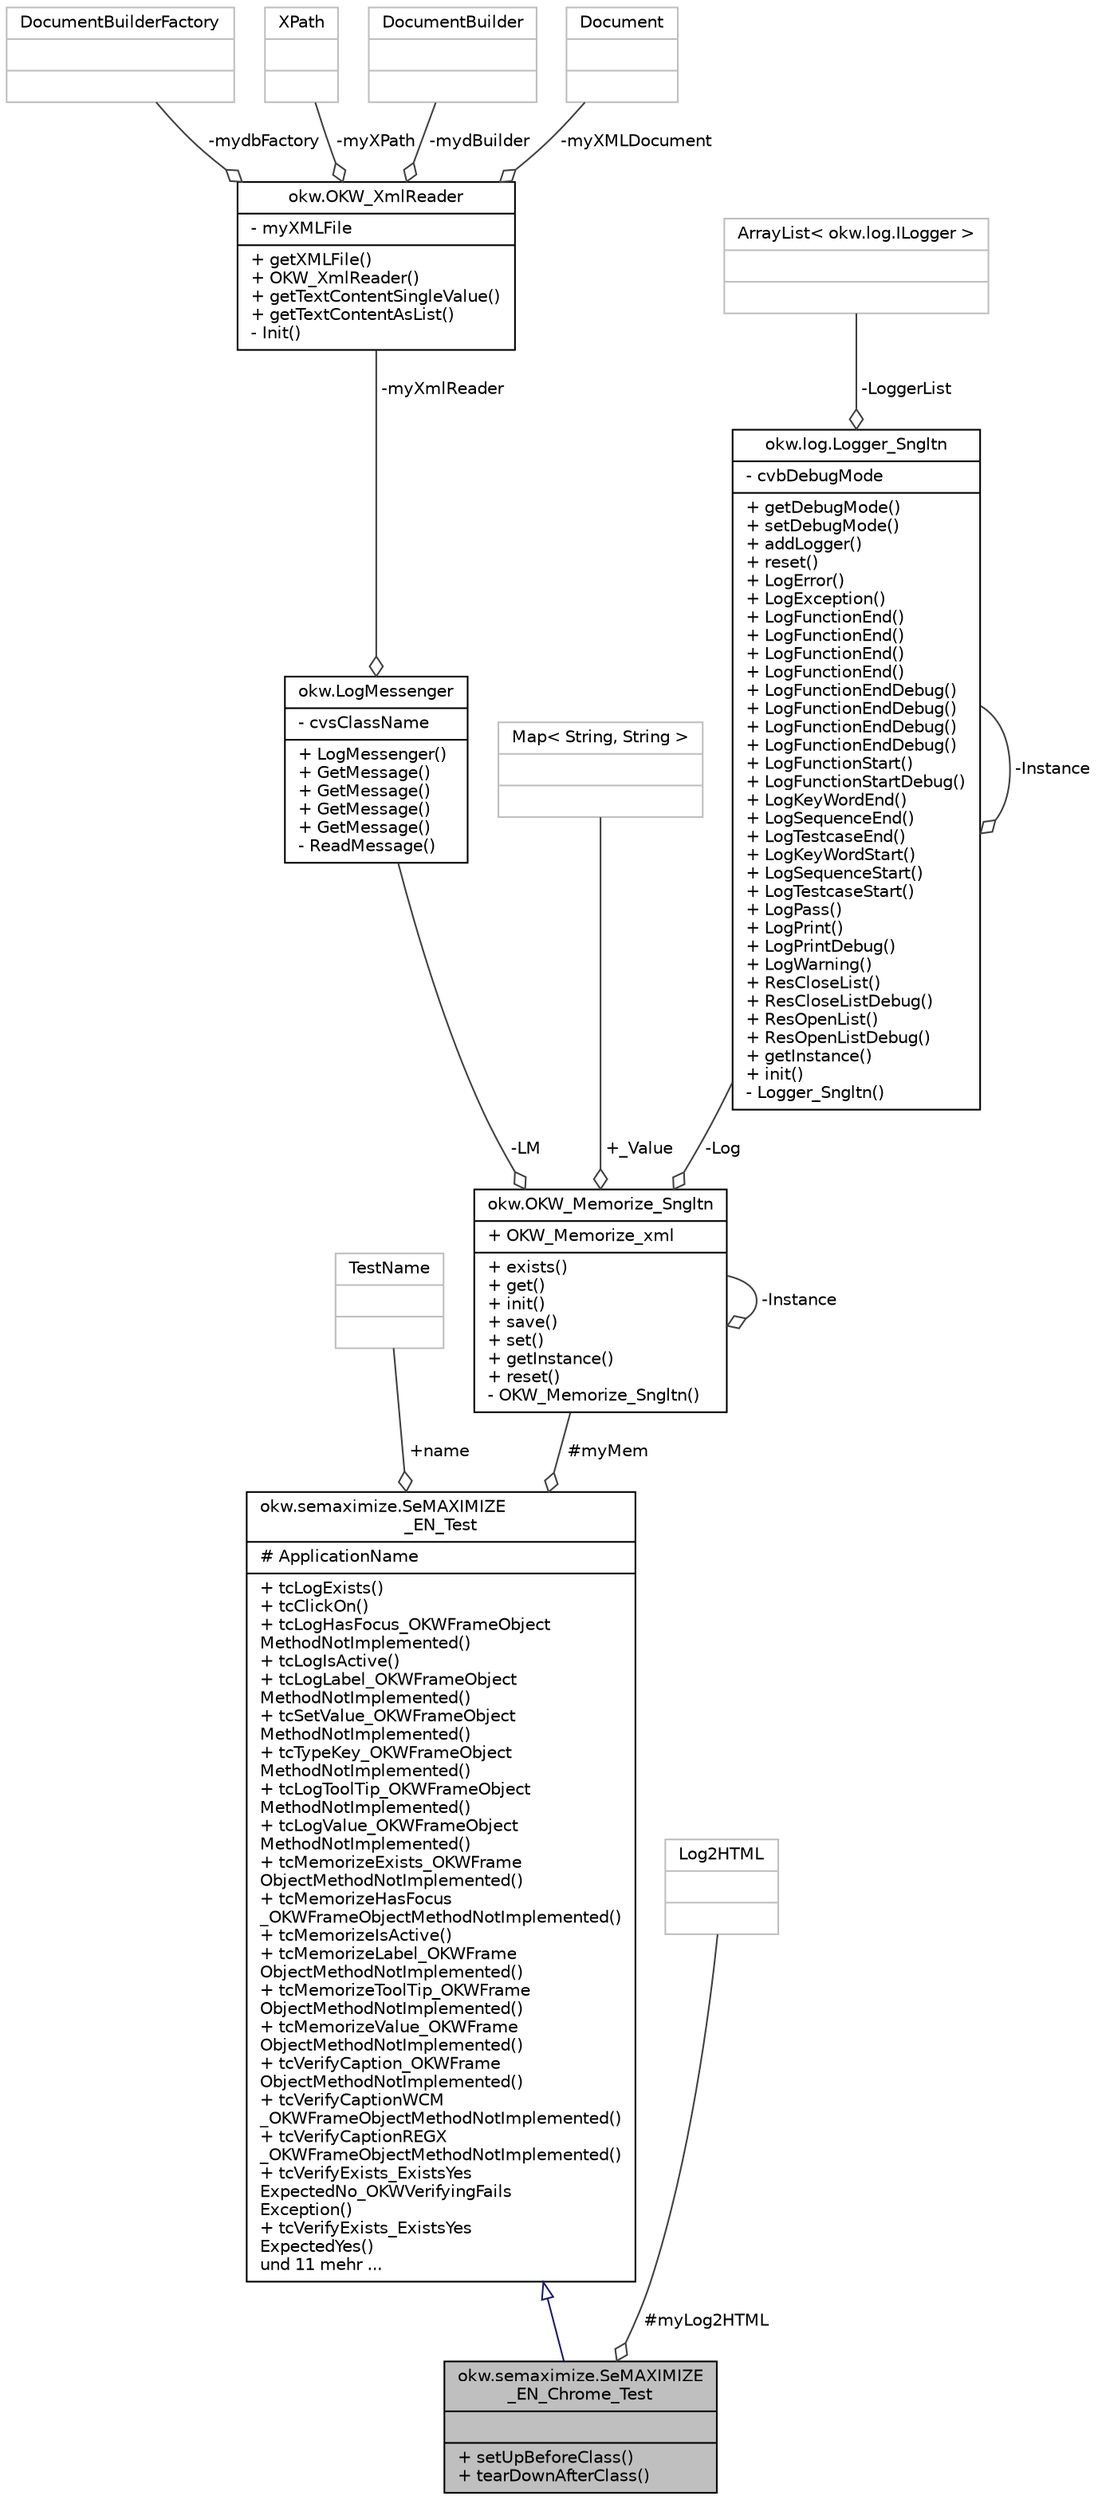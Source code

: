 digraph "okw.semaximize.SeMAXIMIZE_EN_Chrome_Test"
{
 // INTERACTIVE_SVG=YES
 // LATEX_PDF_SIZE
  edge [fontname="Helvetica",fontsize="10",labelfontname="Helvetica",labelfontsize="10"];
  node [fontname="Helvetica",fontsize="10",shape=record];
  Node2 [label="{okw.semaximize.SeMAXIMIZE\l_EN_Chrome_Test\n||+ setUpBeforeClass()\l+ tearDownAfterClass()\l}",height=0.2,width=0.4,color="black", fillcolor="grey75", style="filled", fontcolor="black",tooltip=" "];
  Node3 -> Node2 [dir="back",color="midnightblue",fontsize="10",style="solid",arrowtail="onormal",fontname="Helvetica"];
  Node3 [label="{okw.semaximize.SeMAXIMIZE\l_EN_Test\n|# ApplicationName\l|+ tcLogExists()\l+ tcClickOn()\l+ tcLogHasFocus_OKWFrameObject\lMethodNotImplemented()\l+ tcLogIsActive()\l+ tcLogLabel_OKWFrameObject\lMethodNotImplemented()\l+ tcSetValue_OKWFrameObject\lMethodNotImplemented()\l+ tcTypeKey_OKWFrameObject\lMethodNotImplemented()\l+ tcLogToolTip_OKWFrameObject\lMethodNotImplemented()\l+ tcLogValue_OKWFrameObject\lMethodNotImplemented()\l+ tcMemorizeExists_OKWFrame\lObjectMethodNotImplemented()\l+ tcMemorizeHasFocus\l_OKWFrameObjectMethodNotImplemented()\l+ tcMemorizeIsActive()\l+ tcMemorizeLabel_OKWFrame\lObjectMethodNotImplemented()\l+ tcMemorizeToolTip_OKWFrame\lObjectMethodNotImplemented()\l+ tcMemorizeValue_OKWFrame\lObjectMethodNotImplemented()\l+ tcVerifyCaption_OKWFrame\lObjectMethodNotImplemented()\l+ tcVerifyCaptionWCM\l_OKWFrameObjectMethodNotImplemented()\l+ tcVerifyCaptionREGX\l_OKWFrameObjectMethodNotImplemented()\l+ tcVerifyExists_ExistsYes\lExpectedNo_OKWVerifyingFails\lException()\l+ tcVerifyExists_ExistsYes\lExpectedYes()\lund 11 mehr ...\l}",height=0.2,width=0.4,color="black", fillcolor="white", style="filled",URL="$classokw_1_1semaximize_1_1_se_m_a_x_i_m_i_z_e___e_n___test.html",tooltip="Basisklasse für die MAXIMIZE Testfälle zur Ableitung von Browser-Testfällen."];
  Node4 -> Node3 [color="grey25",fontsize="10",style="solid",label=" +name" ,arrowhead="odiamond",fontname="Helvetica"];
  Node4 [label="{TestName\n||}",height=0.2,width=0.4,color="grey75", fillcolor="white", style="filled",tooltip=" "];
  Node5 -> Node3 [color="grey25",fontsize="10",style="solid",label=" #myMem" ,arrowhead="odiamond",fontname="Helvetica"];
  Node5 [label="{okw.OKW_Memorize_Sngltn\n|+ OKW_Memorize_xml\l|+ exists()\l+ get()\l+ init()\l+ save()\l+ set()\l+ getInstance()\l+ reset()\l- OKW_Memorize_Sngltn()\l}",height=0.2,width=0.4,color="black", fillcolor="white", style="filled",URL="$classokw_1_1_o_k_w___memorize___sngltn.html",tooltip="OKW_Memorize ist die Speicher-Klasse hinter den Merke*-Schlüsselwörter."];
  Node6 -> Node5 [color="grey25",fontsize="10",style="solid",label=" -LM" ,arrowhead="odiamond",fontname="Helvetica"];
  Node6 [label="{okw.LogMessenger\n|- cvsClassName\l|+ LogMessenger()\l+ GetMessage()\l+ GetMessage()\l+ GetMessage()\l+ GetMessage()\l- ReadMessage()\l}",height=0.2,width=0.4,color="black", fillcolor="white", style="filled",URL="$classokw_1_1_log_messenger.html",tooltip="LogMessenger liest Log-Meldungen sprachspezifisch für die im Konstruktor gegeben Klasse aus der Zugeh..."];
  Node7 -> Node6 [color="grey25",fontsize="10",style="solid",label=" -myXmlReader" ,arrowhead="odiamond",fontname="Helvetica"];
  Node7 [label="{okw.OKW_XmlReader\n|- myXMLFile\l|+ getXMLFile()\l+ OKW_XmlReader()\l+ getTextContentSingleValue()\l+ getTextContentAsList()\l- Init()\l}",height=0.2,width=0.4,color="black", fillcolor="white", style="filled",URL="$classokw_1_1_o_k_w___xml_reader.html",tooltip=" "];
  Node8 -> Node7 [color="grey25",fontsize="10",style="solid",label=" -mydbFactory" ,arrowhead="odiamond",fontname="Helvetica"];
  Node8 [label="{DocumentBuilderFactory\n||}",height=0.2,width=0.4,color="grey75", fillcolor="white", style="filled",tooltip=" "];
  Node9 -> Node7 [color="grey25",fontsize="10",style="solid",label=" -myXPath" ,arrowhead="odiamond",fontname="Helvetica"];
  Node9 [label="{XPath\n||}",height=0.2,width=0.4,color="grey75", fillcolor="white", style="filled",tooltip=" "];
  Node10 -> Node7 [color="grey25",fontsize="10",style="solid",label=" -mydBuilder" ,arrowhead="odiamond",fontname="Helvetica"];
  Node10 [label="{DocumentBuilder\n||}",height=0.2,width=0.4,color="grey75", fillcolor="white", style="filled",tooltip=" "];
  Node11 -> Node7 [color="grey25",fontsize="10",style="solid",label=" -myXMLDocument" ,arrowhead="odiamond",fontname="Helvetica"];
  Node11 [label="{Document\n||}",height=0.2,width=0.4,color="grey75", fillcolor="white", style="filled",tooltip=" "];
  Node12 -> Node5 [color="grey25",fontsize="10",style="solid",label=" +_Value" ,arrowhead="odiamond",fontname="Helvetica"];
  Node12 [label="{Map\< String, String \>\n||}",height=0.2,width=0.4,color="grey75", fillcolor="white", style="filled",tooltip=" "];
  Node5 -> Node5 [color="grey25",fontsize="10",style="solid",label=" -Instance" ,arrowhead="odiamond",fontname="Helvetica"];
  Node13 -> Node5 [color="grey25",fontsize="10",style="solid",label=" -Log" ,arrowhead="odiamond",fontname="Helvetica"];
  Node13 [label="{okw.log.Logger_Sngltn\n|- cvbDebugMode\l|+ getDebugMode()\l+ setDebugMode()\l+ addLogger()\l+ reset()\l+ LogError()\l+ LogException()\l+ LogFunctionEnd()\l+ LogFunctionEnd()\l+ LogFunctionEnd()\l+ LogFunctionEnd()\l+ LogFunctionEndDebug()\l+ LogFunctionEndDebug()\l+ LogFunctionEndDebug()\l+ LogFunctionEndDebug()\l+ LogFunctionStart()\l+ LogFunctionStartDebug()\l+ LogKeyWordEnd()\l+ LogSequenceEnd()\l+ LogTestcaseEnd()\l+ LogKeyWordStart()\l+ LogSequenceStart()\l+ LogTestcaseStart()\l+ LogPass()\l+ LogPrint()\l+ LogPrintDebug()\l+ LogWarning()\l+ ResCloseList()\l+ ResCloseListDebug()\l+ ResOpenList()\l+ ResOpenListDebug()\l+ getInstance()\l+ init()\l- Logger_Sngltn()\l}",height=0.2,width=0.4,color="black", fillcolor="white", style="filled",URL="$classokw_1_1log_1_1_logger___sngltn.html",tooltip=" "];
  Node14 -> Node13 [color="grey25",fontsize="10",style="solid",label=" -LoggerList" ,arrowhead="odiamond",fontname="Helvetica"];
  Node14 [label="{ArrayList\< okw.log.ILogger \>\n||}",height=0.2,width=0.4,color="grey75", fillcolor="white", style="filled",tooltip=" "];
  Node13 -> Node13 [color="grey25",fontsize="10",style="solid",label=" -Instance" ,arrowhead="odiamond",fontname="Helvetica"];
  Node15 -> Node2 [color="grey25",fontsize="10",style="solid",label=" #myLog2HTML" ,arrowhead="odiamond",fontname="Helvetica"];
  Node15 [label="{Log2HTML\n||}",height=0.2,width=0.4,color="grey75", fillcolor="white", style="filled",tooltip=" "];
}
